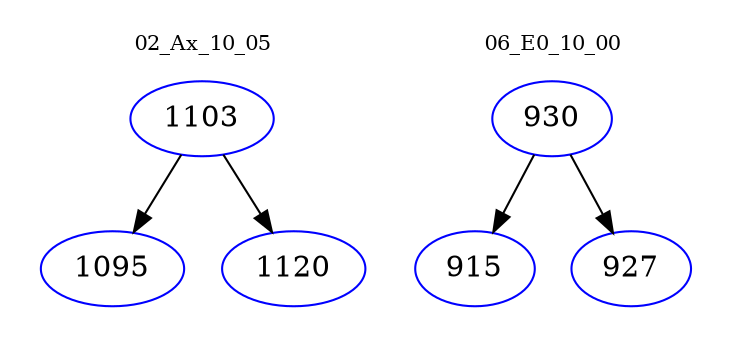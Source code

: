 digraph{
subgraph cluster_0 {
color = white
label = "02_Ax_10_05";
fontsize=10;
T0_1103 [label="1103", color="blue"]
T0_1103 -> T0_1095 [color="black"]
T0_1095 [label="1095", color="blue"]
T0_1103 -> T0_1120 [color="black"]
T0_1120 [label="1120", color="blue"]
}
subgraph cluster_1 {
color = white
label = "06_E0_10_00";
fontsize=10;
T1_930 [label="930", color="blue"]
T1_930 -> T1_915 [color="black"]
T1_915 [label="915", color="blue"]
T1_930 -> T1_927 [color="black"]
T1_927 [label="927", color="blue"]
}
}
